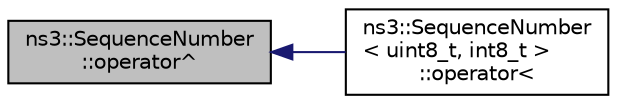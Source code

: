 digraph "ns3::SequenceNumber::operator^"
{
  edge [fontname="Helvetica",fontsize="10",labelfontname="Helvetica",labelfontsize="10"];
  node [fontname="Helvetica",fontsize="10",shape=record];
  rankdir="LR";
  Node1 [label="ns3::SequenceNumber\l::operator^",height=0.2,width=0.4,color="black", fillcolor="grey75", style="filled", fontcolor="black"];
  Node1 -> Node2 [dir="back",color="midnightblue",fontsize="10",style="solid"];
  Node2 [label="ns3::SequenceNumber\l\< uint8_t, int8_t \>\l::operator\<",height=0.2,width=0.4,color="black", fillcolor="white", style="filled",URL="$de/ddb/classns3_1_1SequenceNumber.html#ae32e37020b48af60c76e87f013ee3fca",tooltip="Less than operator for comparing sequence numbers. "];
}
